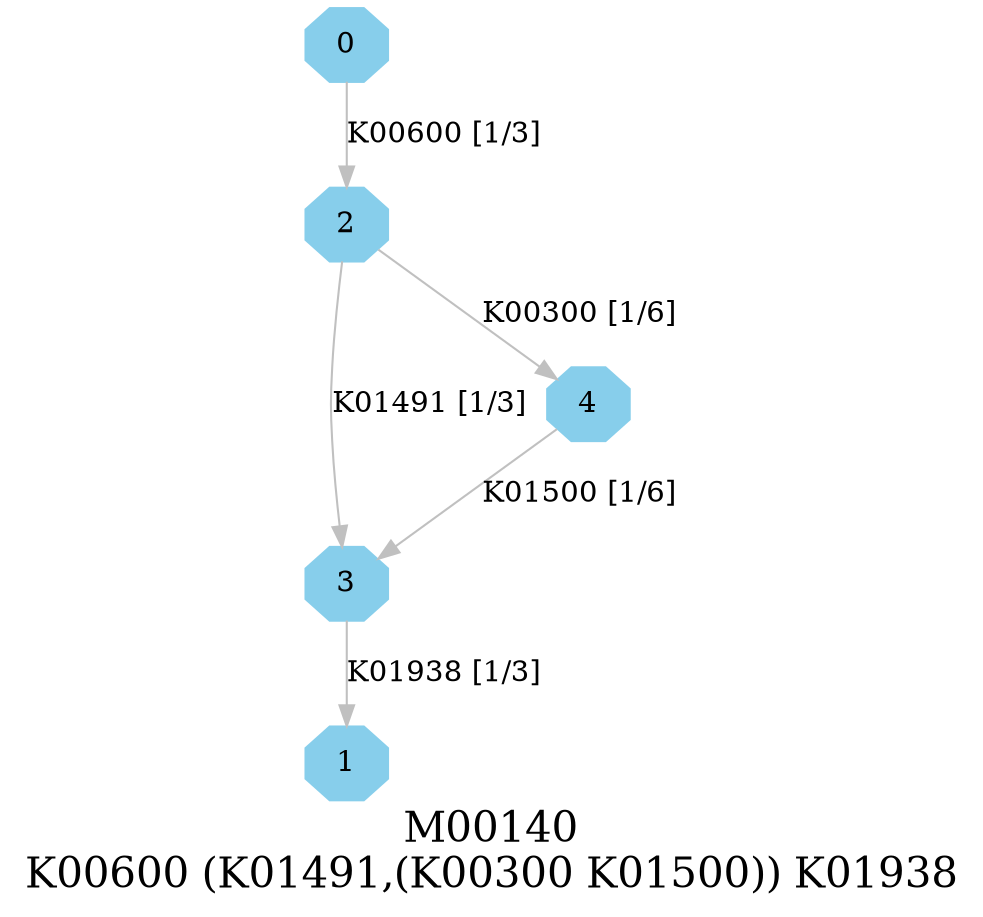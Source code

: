 digraph G {
graph [label="M00140
K00600 (K01491,(K00300 K01500)) K01938",fontsize=20];
node [shape=box,style=filled];
edge [len=3,color=grey];
{node [width=.3,height=.3,shape=octagon,style=filled,color=skyblue] 0 1 2 3 4 }
0 -> 2 [label="K00600 [1/3]"];
2 -> 3 [label="K01491 [1/3]"];
2 -> 4 [label="K00300 [1/6]"];
3 -> 1 [label="K01938 [1/3]"];
4 -> 3 [label="K01500 [1/6]"];
}